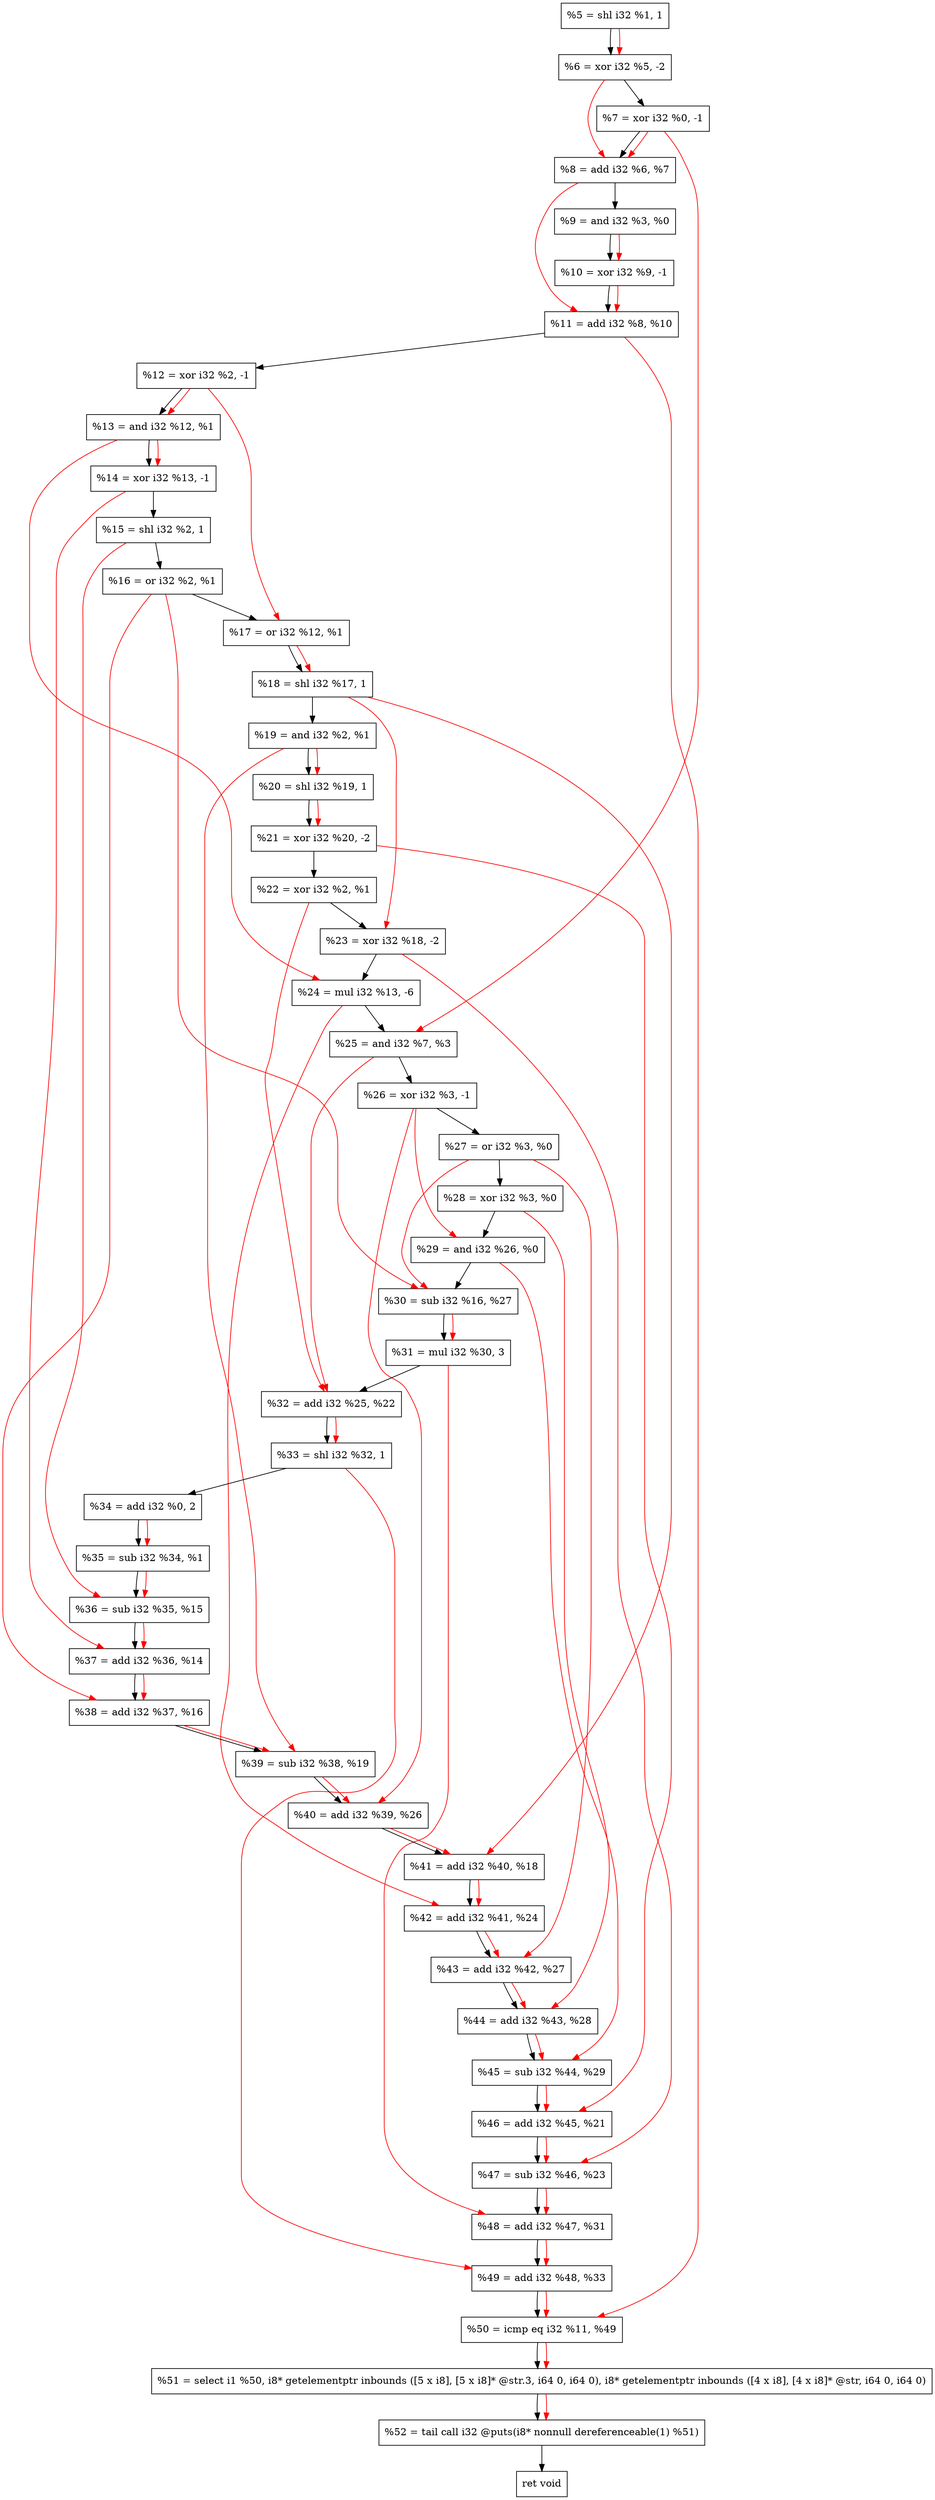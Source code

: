 digraph "DFG for'crackme' function" {
	Node0x1b1fd40[shape=record, label="  %5 = shl i32 %1, 1"];
	Node0x1b1fde0[shape=record, label="  %6 = xor i32 %5, -2"];
	Node0x1b1fe80[shape=record, label="  %7 = xor i32 %0, -1"];
	Node0x1b1fef0[shape=record, label="  %8 = add i32 %6, %7"];
	Node0x1b1ff60[shape=record, label="  %9 = and i32 %3, %0"];
	Node0x1b1ffd0[shape=record, label="  %10 = xor i32 %9, -1"];
	Node0x1b20040[shape=record, label="  %11 = add i32 %8, %10"];
	Node0x1b200b0[shape=record, label="  %12 = xor i32 %2, -1"];
	Node0x1b20120[shape=record, label="  %13 = and i32 %12, %1"];
	Node0x1b20190[shape=record, label="  %14 = xor i32 %13, -1"];
	Node0x1b20200[shape=record, label="  %15 = shl i32 %2, 1"];
	Node0x1b20270[shape=record, label="  %16 = or i32 %2, %1"];
	Node0x1b202e0[shape=record, label="  %17 = or i32 %12, %1"];
	Node0x1b20350[shape=record, label="  %18 = shl i32 %17, 1"];
	Node0x1b203c0[shape=record, label="  %19 = and i32 %2, %1"];
	Node0x1b20430[shape=record, label="  %20 = shl i32 %19, 1"];
	Node0x1b204a0[shape=record, label="  %21 = xor i32 %20, -2"];
	Node0x1b20510[shape=record, label="  %22 = xor i32 %2, %1"];
	Node0x1b20580[shape=record, label="  %23 = xor i32 %18, -2"];
	Node0x1b20620[shape=record, label="  %24 = mul i32 %13, -6"];
	Node0x1b20690[shape=record, label="  %25 = and i32 %7, %3"];
	Node0x1b20700[shape=record, label="  %26 = xor i32 %3, -1"];
	Node0x1b20770[shape=record, label="  %27 = or i32 %3, %0"];
	Node0x1b207e0[shape=record, label="  %28 = xor i32 %3, %0"];
	Node0x1b20850[shape=record, label="  %29 = and i32 %26, %0"];
	Node0x1b208c0[shape=record, label="  %30 = sub i32 %16, %27"];
	Node0x1b20960[shape=record, label="  %31 = mul i32 %30, 3"];
	Node0x1b209d0[shape=record, label="  %32 = add i32 %25, %22"];
	Node0x1b20c50[shape=record, label="  %33 = shl i32 %32, 1"];
	Node0x1b20cf0[shape=record, label="  %34 = add i32 %0, 2"];
	Node0x1b20d60[shape=record, label="  %35 = sub i32 %34, %1"];
	Node0x1b20dd0[shape=record, label="  %36 = sub i32 %35, %15"];
	Node0x1b20e40[shape=record, label="  %37 = add i32 %36, %14"];
	Node0x1b20eb0[shape=record, label="  %38 = add i32 %37, %16"];
	Node0x1b20f20[shape=record, label="  %39 = sub i32 %38, %19"];
	Node0x1b20f90[shape=record, label="  %40 = add i32 %39, %26"];
	Node0x1b21000[shape=record, label="  %41 = add i32 %40, %18"];
	Node0x1b21070[shape=record, label="  %42 = add i32 %41, %24"];
	Node0x1b210e0[shape=record, label="  %43 = add i32 %42, %27"];
	Node0x1b21150[shape=record, label="  %44 = add i32 %43, %28"];
	Node0x1b211c0[shape=record, label="  %45 = sub i32 %44, %29"];
	Node0x1b21230[shape=record, label="  %46 = add i32 %45, %21"];
	Node0x1b212a0[shape=record, label="  %47 = sub i32 %46, %23"];
	Node0x1b21310[shape=record, label="  %48 = add i32 %47, %31"];
	Node0x1b21380[shape=record, label="  %49 = add i32 %48, %33"];
	Node0x1b213f0[shape=record, label="  %50 = icmp eq i32 %11, %49"];
	Node0x1ac0268[shape=record, label="  %51 = select i1 %50, i8* getelementptr inbounds ([5 x i8], [5 x i8]* @str.3, i64 0, i64 0), i8* getelementptr inbounds ([4 x i8], [4 x i8]* @str, i64 0, i64 0)"];
	Node0x1b21890[shape=record, label="  %52 = tail call i32 @puts(i8* nonnull dereferenceable(1) %51)"];
	Node0x1b218e0[shape=record, label="  ret void"];
	Node0x1b1fd40 -> Node0x1b1fde0;
	Node0x1b1fde0 -> Node0x1b1fe80;
	Node0x1b1fe80 -> Node0x1b1fef0;
	Node0x1b1fef0 -> Node0x1b1ff60;
	Node0x1b1ff60 -> Node0x1b1ffd0;
	Node0x1b1ffd0 -> Node0x1b20040;
	Node0x1b20040 -> Node0x1b200b0;
	Node0x1b200b0 -> Node0x1b20120;
	Node0x1b20120 -> Node0x1b20190;
	Node0x1b20190 -> Node0x1b20200;
	Node0x1b20200 -> Node0x1b20270;
	Node0x1b20270 -> Node0x1b202e0;
	Node0x1b202e0 -> Node0x1b20350;
	Node0x1b20350 -> Node0x1b203c0;
	Node0x1b203c0 -> Node0x1b20430;
	Node0x1b20430 -> Node0x1b204a0;
	Node0x1b204a0 -> Node0x1b20510;
	Node0x1b20510 -> Node0x1b20580;
	Node0x1b20580 -> Node0x1b20620;
	Node0x1b20620 -> Node0x1b20690;
	Node0x1b20690 -> Node0x1b20700;
	Node0x1b20700 -> Node0x1b20770;
	Node0x1b20770 -> Node0x1b207e0;
	Node0x1b207e0 -> Node0x1b20850;
	Node0x1b20850 -> Node0x1b208c0;
	Node0x1b208c0 -> Node0x1b20960;
	Node0x1b20960 -> Node0x1b209d0;
	Node0x1b209d0 -> Node0x1b20c50;
	Node0x1b20c50 -> Node0x1b20cf0;
	Node0x1b20cf0 -> Node0x1b20d60;
	Node0x1b20d60 -> Node0x1b20dd0;
	Node0x1b20dd0 -> Node0x1b20e40;
	Node0x1b20e40 -> Node0x1b20eb0;
	Node0x1b20eb0 -> Node0x1b20f20;
	Node0x1b20f20 -> Node0x1b20f90;
	Node0x1b20f90 -> Node0x1b21000;
	Node0x1b21000 -> Node0x1b21070;
	Node0x1b21070 -> Node0x1b210e0;
	Node0x1b210e0 -> Node0x1b21150;
	Node0x1b21150 -> Node0x1b211c0;
	Node0x1b211c0 -> Node0x1b21230;
	Node0x1b21230 -> Node0x1b212a0;
	Node0x1b212a0 -> Node0x1b21310;
	Node0x1b21310 -> Node0x1b21380;
	Node0x1b21380 -> Node0x1b213f0;
	Node0x1b213f0 -> Node0x1ac0268;
	Node0x1ac0268 -> Node0x1b21890;
	Node0x1b21890 -> Node0x1b218e0;
edge [color=red]
	Node0x1b1fd40 -> Node0x1b1fde0;
	Node0x1b1fde0 -> Node0x1b1fef0;
	Node0x1b1fe80 -> Node0x1b1fef0;
	Node0x1b1ff60 -> Node0x1b1ffd0;
	Node0x1b1fef0 -> Node0x1b20040;
	Node0x1b1ffd0 -> Node0x1b20040;
	Node0x1b200b0 -> Node0x1b20120;
	Node0x1b20120 -> Node0x1b20190;
	Node0x1b200b0 -> Node0x1b202e0;
	Node0x1b202e0 -> Node0x1b20350;
	Node0x1b203c0 -> Node0x1b20430;
	Node0x1b20430 -> Node0x1b204a0;
	Node0x1b20350 -> Node0x1b20580;
	Node0x1b20120 -> Node0x1b20620;
	Node0x1b1fe80 -> Node0x1b20690;
	Node0x1b20700 -> Node0x1b20850;
	Node0x1b20270 -> Node0x1b208c0;
	Node0x1b20770 -> Node0x1b208c0;
	Node0x1b208c0 -> Node0x1b20960;
	Node0x1b20690 -> Node0x1b209d0;
	Node0x1b20510 -> Node0x1b209d0;
	Node0x1b209d0 -> Node0x1b20c50;
	Node0x1b20cf0 -> Node0x1b20d60;
	Node0x1b20d60 -> Node0x1b20dd0;
	Node0x1b20200 -> Node0x1b20dd0;
	Node0x1b20dd0 -> Node0x1b20e40;
	Node0x1b20190 -> Node0x1b20e40;
	Node0x1b20e40 -> Node0x1b20eb0;
	Node0x1b20270 -> Node0x1b20eb0;
	Node0x1b20eb0 -> Node0x1b20f20;
	Node0x1b203c0 -> Node0x1b20f20;
	Node0x1b20f20 -> Node0x1b20f90;
	Node0x1b20700 -> Node0x1b20f90;
	Node0x1b20f90 -> Node0x1b21000;
	Node0x1b20350 -> Node0x1b21000;
	Node0x1b21000 -> Node0x1b21070;
	Node0x1b20620 -> Node0x1b21070;
	Node0x1b21070 -> Node0x1b210e0;
	Node0x1b20770 -> Node0x1b210e0;
	Node0x1b210e0 -> Node0x1b21150;
	Node0x1b207e0 -> Node0x1b21150;
	Node0x1b21150 -> Node0x1b211c0;
	Node0x1b20850 -> Node0x1b211c0;
	Node0x1b211c0 -> Node0x1b21230;
	Node0x1b204a0 -> Node0x1b21230;
	Node0x1b21230 -> Node0x1b212a0;
	Node0x1b20580 -> Node0x1b212a0;
	Node0x1b212a0 -> Node0x1b21310;
	Node0x1b20960 -> Node0x1b21310;
	Node0x1b21310 -> Node0x1b21380;
	Node0x1b20c50 -> Node0x1b21380;
	Node0x1b20040 -> Node0x1b213f0;
	Node0x1b21380 -> Node0x1b213f0;
	Node0x1b213f0 -> Node0x1ac0268;
	Node0x1ac0268 -> Node0x1b21890;
}

